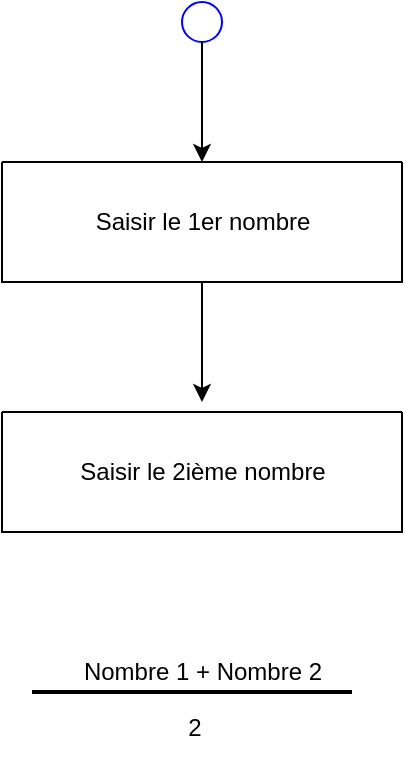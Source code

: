 <mxfile version="21.6.1" type="device">
  <diagram name="Page-1" id="Rr0I30NxoxYuhGjsdFWW">
    <mxGraphModel dx="1098" dy="828" grid="1" gridSize="10" guides="1" tooltips="1" connect="1" arrows="1" fold="1" page="1" pageScale="1" pageWidth="827" pageHeight="1169" math="0" shadow="0">
      <root>
        <mxCell id="0" />
        <mxCell id="1" parent="0" />
        <mxCell id="CjykTE6NthXvucalXact-1" value="" style="ellipse;whiteSpace=wrap;html=1;aspect=fixed;strokeColor=#0000FF;" parent="1" vertex="1">
          <mxGeometry x="404" y="30" width="20" height="20" as="geometry" />
        </mxCell>
        <mxCell id="CjykTE6NthXvucalXact-4" value="" style="endArrow=classic;html=1;rounded=0;" parent="1" edge="1">
          <mxGeometry width="50" height="50" relative="1" as="geometry">
            <mxPoint x="414" y="50" as="sourcePoint" />
            <mxPoint x="414" y="110" as="targetPoint" />
          </mxGeometry>
        </mxCell>
        <mxCell id="CjykTE6NthXvucalXact-9" value="" style="swimlane;startSize=0;" parent="1" vertex="1">
          <mxGeometry x="314" y="110" width="200" height="60" as="geometry" />
        </mxCell>
        <mxCell id="CjykTE6NthXvucalXact-6" value="Saisir le 1er nombre" style="text;html=1;align=center;verticalAlign=middle;resizable=0;points=[];autosize=1;strokeColor=none;fillColor=none;" parent="CjykTE6NthXvucalXact-9" vertex="1">
          <mxGeometry x="35" y="15" width="130" height="30" as="geometry" />
        </mxCell>
        <mxCell id="CjykTE6NthXvucalXact-12" value="" style="endArrow=classic;html=1;rounded=0;" parent="1" edge="1">
          <mxGeometry width="50" height="50" relative="1" as="geometry">
            <mxPoint x="414" y="170" as="sourcePoint" />
            <mxPoint x="414" y="230" as="targetPoint" />
          </mxGeometry>
        </mxCell>
        <mxCell id="CjykTE6NthXvucalXact-13" value="Saisir le 2ième nombre" style="text;html=1;align=center;verticalAlign=middle;resizable=0;points=[];autosize=1;strokeColor=none;fillColor=none;" parent="1" vertex="1">
          <mxGeometry x="339" y="250" width="150" height="30" as="geometry" />
        </mxCell>
        <mxCell id="CjykTE6NthXvucalXact-17" value="" style="swimlane;startSize=0;" parent="1" vertex="1">
          <mxGeometry x="314" y="235" width="200" height="60" as="geometry" />
        </mxCell>
        <mxCell id="CjykTE6NthXvucalXact-21" value="Nombre 1 + Nombre 2" style="text;html=1;align=center;verticalAlign=middle;resizable=0;points=[];autosize=1;strokeColor=none;fillColor=none;" parent="1" vertex="1">
          <mxGeometry x="344" y="350" width="140" height="30" as="geometry" />
        </mxCell>
        <mxCell id="CjykTE6NthXvucalXact-26" value="" style="line;strokeWidth=2;html=1;" parent="1" vertex="1">
          <mxGeometry x="329" y="370" width="160" height="10" as="geometry" />
        </mxCell>
        <mxCell id="CjykTE6NthXvucalXact-27" value="2" style="text;html=1;align=center;verticalAlign=middle;resizable=0;points=[];autosize=1;strokeColor=none;fillColor=none;" parent="1" vertex="1">
          <mxGeometry x="395" y="378" width="30" height="30" as="geometry" />
        </mxCell>
      </root>
    </mxGraphModel>
  </diagram>
</mxfile>
